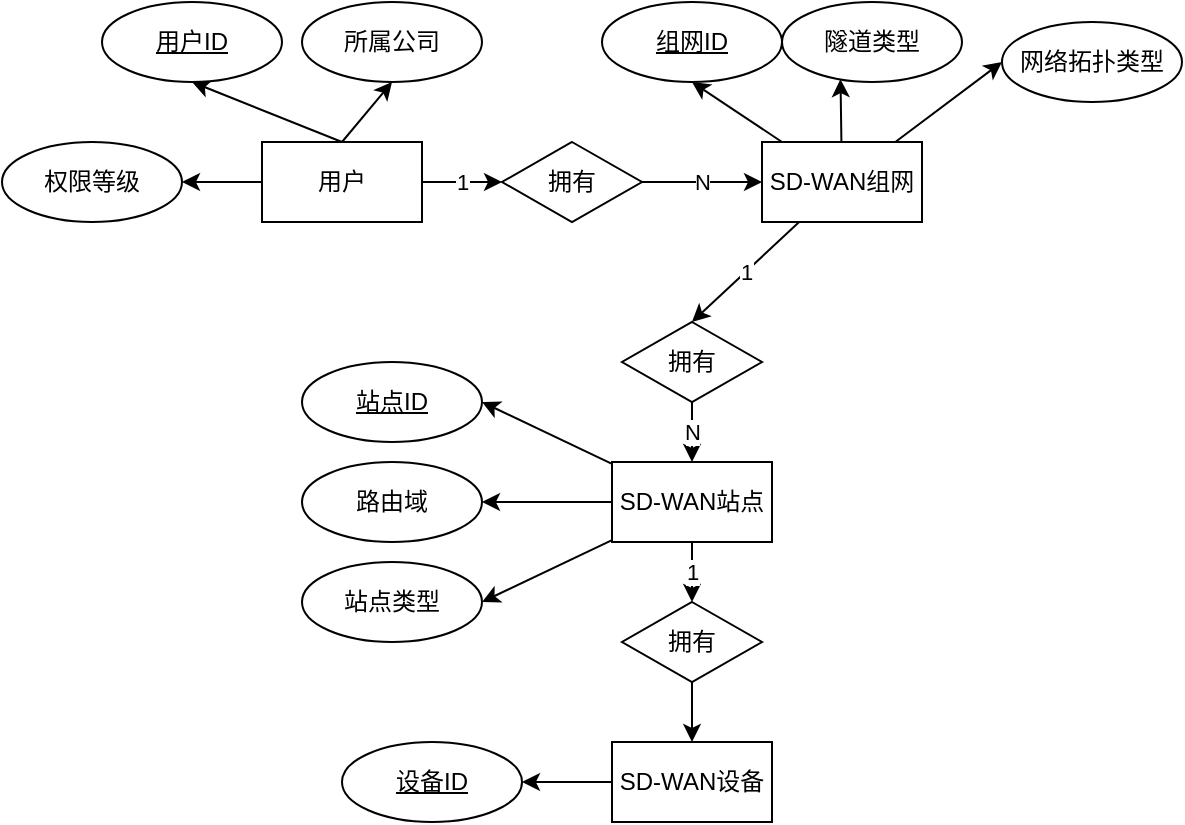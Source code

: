 <mxfile version="20.0.4" type="github"><diagram id="C5RBs43oDa-KdzZeNtuy" name="Page-1"><mxGraphModel dx="914" dy="713" grid="1" gridSize="10" guides="1" tooltips="1" connect="1" arrows="1" fold="1" page="1" pageScale="1" pageWidth="827" pageHeight="1169" math="0" shadow="0"><root><mxCell id="WIyWlLk6GJQsqaUBKTNV-0"/><mxCell id="WIyWlLk6GJQsqaUBKTNV-1" parent="WIyWlLk6GJQsqaUBKTNV-0"/><mxCell id="K-74bkAzxIzLgyp7pEjk-3" style="rounded=0;orthogonalLoop=1;jettySize=auto;html=1;entryX=0.5;entryY=1;entryDx=0;entryDy=0;exitX=0.5;exitY=0;exitDx=0;exitDy=0;" edge="1" parent="WIyWlLk6GJQsqaUBKTNV-1" source="K-74bkAzxIzLgyp7pEjk-0" target="K-74bkAzxIzLgyp7pEjk-2"><mxGeometry relative="1" as="geometry"/></mxCell><mxCell id="K-74bkAzxIzLgyp7pEjk-7" style="edgeStyle=none;rounded=0;orthogonalLoop=1;jettySize=auto;html=1;entryX=0.5;entryY=1;entryDx=0;entryDy=0;exitX=0.5;exitY=0;exitDx=0;exitDy=0;" edge="1" parent="WIyWlLk6GJQsqaUBKTNV-1" source="K-74bkAzxIzLgyp7pEjk-0" target="K-74bkAzxIzLgyp7pEjk-5"><mxGeometry relative="1" as="geometry"/></mxCell><mxCell id="K-74bkAzxIzLgyp7pEjk-11" value="1" style="edgeStyle=none;rounded=0;orthogonalLoop=1;jettySize=auto;html=1;entryX=0;entryY=0.5;entryDx=0;entryDy=0;" edge="1" parent="WIyWlLk6GJQsqaUBKTNV-1" source="K-74bkAzxIzLgyp7pEjk-0" target="K-74bkAzxIzLgyp7pEjk-8"><mxGeometry relative="1" as="geometry"/></mxCell><mxCell id="K-74bkAzxIzLgyp7pEjk-0" value="用户" style="rounded=0;whiteSpace=wrap;html=1;" vertex="1" parent="WIyWlLk6GJQsqaUBKTNV-1"><mxGeometry x="160" y="180" width="80" height="40" as="geometry"/></mxCell><mxCell id="K-74bkAzxIzLgyp7pEjk-16" style="edgeStyle=none;rounded=0;orthogonalLoop=1;jettySize=auto;html=1;entryX=0.5;entryY=1;entryDx=0;entryDy=0;" edge="1" parent="WIyWlLk6GJQsqaUBKTNV-1" source="K-74bkAzxIzLgyp7pEjk-1" target="K-74bkAzxIzLgyp7pEjk-13"><mxGeometry relative="1" as="geometry"/></mxCell><mxCell id="K-74bkAzxIzLgyp7pEjk-17" style="edgeStyle=none;rounded=0;orthogonalLoop=1;jettySize=auto;html=1;entryX=0.325;entryY=0.964;entryDx=0;entryDy=0;entryPerimeter=0;" edge="1" parent="WIyWlLk6GJQsqaUBKTNV-1" source="K-74bkAzxIzLgyp7pEjk-1" target="K-74bkAzxIzLgyp7pEjk-14"><mxGeometry relative="1" as="geometry"/></mxCell><mxCell id="K-74bkAzxIzLgyp7pEjk-18" style="edgeStyle=none;rounded=0;orthogonalLoop=1;jettySize=auto;html=1;entryX=0;entryY=0.5;entryDx=0;entryDy=0;" edge="1" parent="WIyWlLk6GJQsqaUBKTNV-1" source="K-74bkAzxIzLgyp7pEjk-1" target="K-74bkAzxIzLgyp7pEjk-15"><mxGeometry relative="1" as="geometry"/></mxCell><mxCell id="K-74bkAzxIzLgyp7pEjk-20" value="1" style="edgeStyle=none;rounded=0;orthogonalLoop=1;jettySize=auto;html=1;entryX=0.5;entryY=0;entryDx=0;entryDy=0;" edge="1" parent="WIyWlLk6GJQsqaUBKTNV-1" source="K-74bkAzxIzLgyp7pEjk-1" target="K-74bkAzxIzLgyp7pEjk-19"><mxGeometry relative="1" as="geometry"/></mxCell><mxCell id="K-74bkAzxIzLgyp7pEjk-1" value="SD-WAN组网" style="rounded=0;whiteSpace=wrap;html=1;" vertex="1" parent="WIyWlLk6GJQsqaUBKTNV-1"><mxGeometry x="410" y="180" width="80" height="40" as="geometry"/></mxCell><mxCell id="K-74bkAzxIzLgyp7pEjk-2" value="&lt;u&gt;用户ID&lt;/u&gt;" style="ellipse;whiteSpace=wrap;html=1;" vertex="1" parent="WIyWlLk6GJQsqaUBKTNV-1"><mxGeometry x="80" y="110" width="90" height="40" as="geometry"/></mxCell><mxCell id="K-74bkAzxIzLgyp7pEjk-5" value="所属公司" style="ellipse;whiteSpace=wrap;html=1;" vertex="1" parent="WIyWlLk6GJQsqaUBKTNV-1"><mxGeometry x="180" y="110" width="90" height="40" as="geometry"/></mxCell><mxCell id="K-74bkAzxIzLgyp7pEjk-12" value="N" style="edgeStyle=none;rounded=0;orthogonalLoop=1;jettySize=auto;html=1;entryX=0;entryY=0.5;entryDx=0;entryDy=0;" edge="1" parent="WIyWlLk6GJQsqaUBKTNV-1" source="K-74bkAzxIzLgyp7pEjk-8" target="K-74bkAzxIzLgyp7pEjk-1"><mxGeometry relative="1" as="geometry"/></mxCell><mxCell id="K-74bkAzxIzLgyp7pEjk-8" value="拥有" style="rhombus;whiteSpace=wrap;html=1;" vertex="1" parent="WIyWlLk6GJQsqaUBKTNV-1"><mxGeometry x="280" y="180" width="70" height="40" as="geometry"/></mxCell><mxCell id="K-74bkAzxIzLgyp7pEjk-9" style="edgeStyle=none;rounded=0;orthogonalLoop=1;jettySize=auto;html=1;entryX=1;entryY=0.5;entryDx=0;entryDy=0;exitX=0;exitY=0.5;exitDx=0;exitDy=0;" edge="1" parent="WIyWlLk6GJQsqaUBKTNV-1" target="K-74bkAzxIzLgyp7pEjk-10" source="K-74bkAzxIzLgyp7pEjk-0"><mxGeometry relative="1" as="geometry"><mxPoint x="60" y="250" as="sourcePoint"/></mxGeometry></mxCell><mxCell id="K-74bkAzxIzLgyp7pEjk-10" value="权限等级" style="ellipse;whiteSpace=wrap;html=1;" vertex="1" parent="WIyWlLk6GJQsqaUBKTNV-1"><mxGeometry x="30" y="180" width="90" height="40" as="geometry"/></mxCell><mxCell id="K-74bkAzxIzLgyp7pEjk-13" value="&lt;u&gt;组网ID&lt;/u&gt;" style="ellipse;whiteSpace=wrap;html=1;" vertex="1" parent="WIyWlLk6GJQsqaUBKTNV-1"><mxGeometry x="330" y="110" width="90" height="40" as="geometry"/></mxCell><mxCell id="K-74bkAzxIzLgyp7pEjk-14" value="隧道类型" style="ellipse;whiteSpace=wrap;html=1;" vertex="1" parent="WIyWlLk6GJQsqaUBKTNV-1"><mxGeometry x="420" y="110" width="90" height="40" as="geometry"/></mxCell><mxCell id="K-74bkAzxIzLgyp7pEjk-15" value="网络拓扑类型" style="ellipse;whiteSpace=wrap;html=1;" vertex="1" parent="WIyWlLk6GJQsqaUBKTNV-1"><mxGeometry x="530" y="120" width="90" height="40" as="geometry"/></mxCell><mxCell id="K-74bkAzxIzLgyp7pEjk-21" value="N" style="edgeStyle=none;rounded=0;orthogonalLoop=1;jettySize=auto;html=1;entryX=0.5;entryY=0;entryDx=0;entryDy=0;" edge="1" parent="WIyWlLk6GJQsqaUBKTNV-1" source="K-74bkAzxIzLgyp7pEjk-19" target="K-74bkAzxIzLgyp7pEjk-25"><mxGeometry relative="1" as="geometry"><mxPoint x="375" y="360" as="targetPoint"/></mxGeometry></mxCell><mxCell id="K-74bkAzxIzLgyp7pEjk-19" value="拥有" style="rhombus;whiteSpace=wrap;html=1;" vertex="1" parent="WIyWlLk6GJQsqaUBKTNV-1"><mxGeometry x="340" y="270" width="70" height="40" as="geometry"/></mxCell><mxCell id="K-74bkAzxIzLgyp7pEjk-27" style="edgeStyle=none;rounded=0;orthogonalLoop=1;jettySize=auto;html=1;entryX=1;entryY=0.5;entryDx=0;entryDy=0;" edge="1" parent="WIyWlLk6GJQsqaUBKTNV-1" source="K-74bkAzxIzLgyp7pEjk-25" target="K-74bkAzxIzLgyp7pEjk-26"><mxGeometry relative="1" as="geometry"/></mxCell><mxCell id="K-74bkAzxIzLgyp7pEjk-30" style="edgeStyle=none;rounded=0;orthogonalLoop=1;jettySize=auto;html=1;entryX=1;entryY=0.5;entryDx=0;entryDy=0;" edge="1" parent="WIyWlLk6GJQsqaUBKTNV-1" source="K-74bkAzxIzLgyp7pEjk-25" target="K-74bkAzxIzLgyp7pEjk-29"><mxGeometry relative="1" as="geometry"/></mxCell><mxCell id="K-74bkAzxIzLgyp7pEjk-33" style="edgeStyle=none;rounded=0;orthogonalLoop=1;jettySize=auto;html=1;entryX=1;entryY=0.5;entryDx=0;entryDy=0;" edge="1" parent="WIyWlLk6GJQsqaUBKTNV-1" source="K-74bkAzxIzLgyp7pEjk-25" target="K-74bkAzxIzLgyp7pEjk-34"><mxGeometry relative="1" as="geometry"><mxPoint x="230" y="420" as="targetPoint"/></mxGeometry></mxCell><mxCell id="K-74bkAzxIzLgyp7pEjk-36" value="1" style="edgeStyle=none;rounded=0;orthogonalLoop=1;jettySize=auto;html=1;entryX=0.5;entryY=0;entryDx=0;entryDy=0;" edge="1" parent="WIyWlLk6GJQsqaUBKTNV-1" source="K-74bkAzxIzLgyp7pEjk-25" target="K-74bkAzxIzLgyp7pEjk-35"><mxGeometry relative="1" as="geometry"/></mxCell><mxCell id="K-74bkAzxIzLgyp7pEjk-25" value="SD-WAN站点" style="rounded=0;whiteSpace=wrap;html=1;" vertex="1" parent="WIyWlLk6GJQsqaUBKTNV-1"><mxGeometry x="335" y="340" width="80" height="40" as="geometry"/></mxCell><mxCell id="K-74bkAzxIzLgyp7pEjk-26" value="&lt;u&gt;站点ID&lt;/u&gt;" style="ellipse;whiteSpace=wrap;html=1;" vertex="1" parent="WIyWlLk6GJQsqaUBKTNV-1"><mxGeometry x="180" y="290" width="90" height="40" as="geometry"/></mxCell><mxCell id="K-74bkAzxIzLgyp7pEjk-29" value="路由域" style="ellipse;whiteSpace=wrap;html=1;" vertex="1" parent="WIyWlLk6GJQsqaUBKTNV-1"><mxGeometry x="180" y="340" width="90" height="40" as="geometry"/></mxCell><mxCell id="K-74bkAzxIzLgyp7pEjk-34" value="站点类型" style="ellipse;whiteSpace=wrap;html=1;" vertex="1" parent="WIyWlLk6GJQsqaUBKTNV-1"><mxGeometry x="180" y="390" width="90" height="40" as="geometry"/></mxCell><mxCell id="K-74bkAzxIzLgyp7pEjk-38" style="edgeStyle=none;rounded=0;orthogonalLoop=1;jettySize=auto;html=1;" edge="1" parent="WIyWlLk6GJQsqaUBKTNV-1" source="K-74bkAzxIzLgyp7pEjk-35" target="K-74bkAzxIzLgyp7pEjk-37"><mxGeometry relative="1" as="geometry"/></mxCell><mxCell id="K-74bkAzxIzLgyp7pEjk-35" value="拥有" style="rhombus;whiteSpace=wrap;html=1;" vertex="1" parent="WIyWlLk6GJQsqaUBKTNV-1"><mxGeometry x="340" y="410" width="70" height="40" as="geometry"/></mxCell><mxCell id="K-74bkAzxIzLgyp7pEjk-39" style="edgeStyle=none;rounded=0;orthogonalLoop=1;jettySize=auto;html=1;entryX=1;entryY=0.5;entryDx=0;entryDy=0;" edge="1" parent="WIyWlLk6GJQsqaUBKTNV-1" source="K-74bkAzxIzLgyp7pEjk-37" target="K-74bkAzxIzLgyp7pEjk-40"><mxGeometry relative="1" as="geometry"><mxPoint x="280" y="500" as="targetPoint"/></mxGeometry></mxCell><mxCell id="K-74bkAzxIzLgyp7pEjk-37" value="SD-WAN设备" style="rounded=0;whiteSpace=wrap;html=1;" vertex="1" parent="WIyWlLk6GJQsqaUBKTNV-1"><mxGeometry x="335" y="480" width="80" height="40" as="geometry"/></mxCell><mxCell id="K-74bkAzxIzLgyp7pEjk-40" value="&lt;u&gt;设备ID&lt;/u&gt;" style="ellipse;whiteSpace=wrap;html=1;" vertex="1" parent="WIyWlLk6GJQsqaUBKTNV-1"><mxGeometry x="200" y="480" width="90" height="40" as="geometry"/></mxCell></root></mxGraphModel></diagram></mxfile>